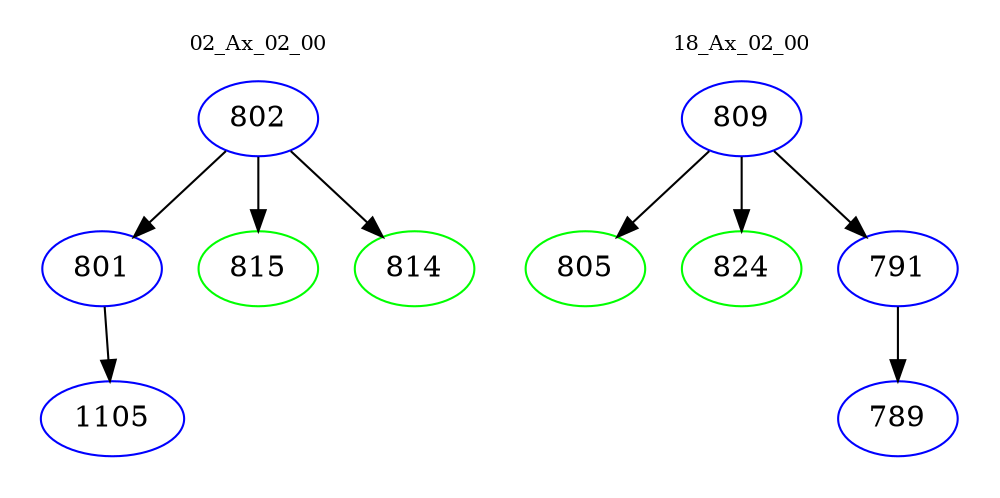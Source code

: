 digraph{
subgraph cluster_0 {
color = white
label = "02_Ax_02_00";
fontsize=10;
T0_802 [label="802", color="blue"]
T0_802 -> T0_801 [color="black"]
T0_801 [label="801", color="blue"]
T0_801 -> T0_1105 [color="black"]
T0_1105 [label="1105", color="blue"]
T0_802 -> T0_815 [color="black"]
T0_815 [label="815", color="green"]
T0_802 -> T0_814 [color="black"]
T0_814 [label="814", color="green"]
}
subgraph cluster_1 {
color = white
label = "18_Ax_02_00";
fontsize=10;
T1_809 [label="809", color="blue"]
T1_809 -> T1_805 [color="black"]
T1_805 [label="805", color="green"]
T1_809 -> T1_824 [color="black"]
T1_824 [label="824", color="green"]
T1_809 -> T1_791 [color="black"]
T1_791 [label="791", color="blue"]
T1_791 -> T1_789 [color="black"]
T1_789 [label="789", color="blue"]
}
}
